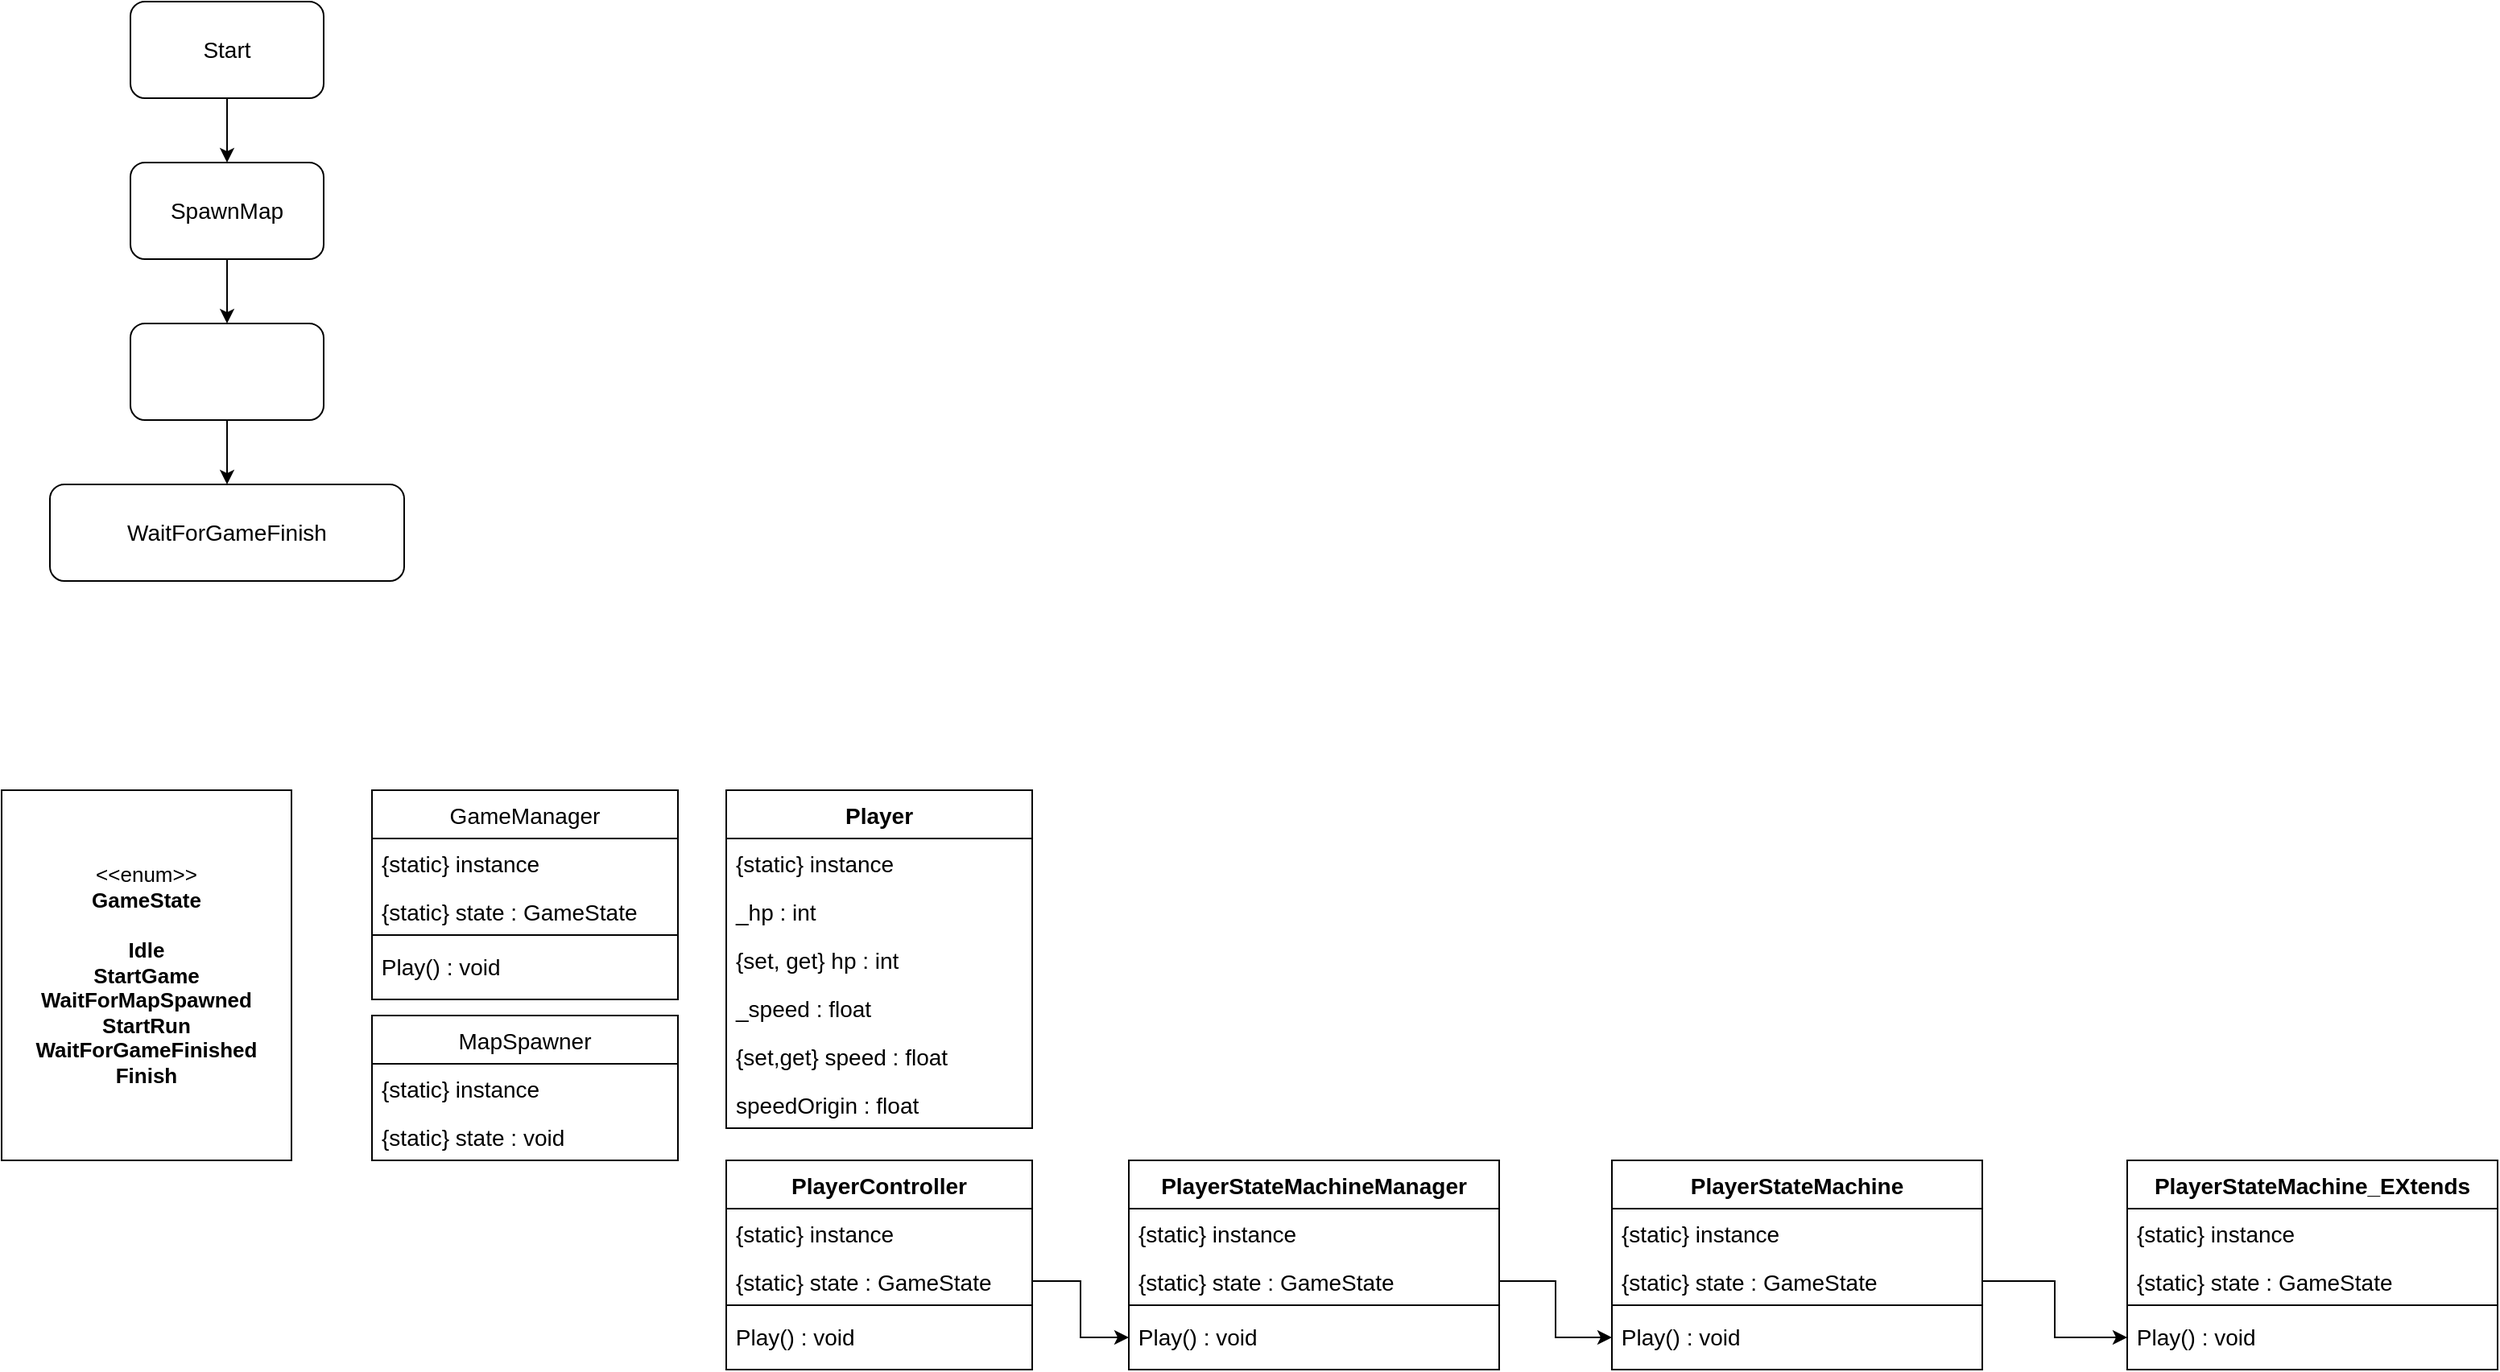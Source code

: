 <mxfile version="17.1.3" type="device"><diagram id="UzpEWvmC33Qu_8ggqmtD" name="Page-1"><mxGraphModel dx="1422" dy="794" grid="1" gridSize="10" guides="1" tooltips="1" connect="1" arrows="1" fold="1" page="1" pageScale="1" pageWidth="827" pageHeight="1169" math="0" shadow="0"><root><mxCell id="0"/><mxCell id="1" parent="0"/><mxCell id="mqjmCg_XAOJTJ-jLiXHg-5" value="" style="edgeStyle=orthogonalEdgeStyle;rounded=0;orthogonalLoop=1;jettySize=auto;html=1;fontSize=14;" edge="1" parent="1" source="mqjmCg_XAOJTJ-jLiXHg-1" target="mqjmCg_XAOJTJ-jLiXHg-2"><mxGeometry relative="1" as="geometry"/></mxCell><mxCell id="mqjmCg_XAOJTJ-jLiXHg-1" value="Start" style="rounded=1;whiteSpace=wrap;html=1;fontSize=14;" vertex="1" parent="1"><mxGeometry x="120" y="40" width="120" height="60" as="geometry"/></mxCell><mxCell id="mqjmCg_XAOJTJ-jLiXHg-6" value="" style="edgeStyle=orthogonalEdgeStyle;rounded=0;orthogonalLoop=1;jettySize=auto;html=1;fontSize=14;" edge="1" parent="1" source="mqjmCg_XAOJTJ-jLiXHg-2" target="mqjmCg_XAOJTJ-jLiXHg-3"><mxGeometry relative="1" as="geometry"/></mxCell><mxCell id="mqjmCg_XAOJTJ-jLiXHg-2" value="SpawnMap" style="rounded=1;whiteSpace=wrap;html=1;fontSize=14;" vertex="1" parent="1"><mxGeometry x="120" y="140" width="120" height="60" as="geometry"/></mxCell><mxCell id="mqjmCg_XAOJTJ-jLiXHg-7" value="" style="edgeStyle=orthogonalEdgeStyle;rounded=0;orthogonalLoop=1;jettySize=auto;html=1;fontSize=14;" edge="1" parent="1" source="mqjmCg_XAOJTJ-jLiXHg-3" target="mqjmCg_XAOJTJ-jLiXHg-4"><mxGeometry relative="1" as="geometry"/></mxCell><mxCell id="mqjmCg_XAOJTJ-jLiXHg-3" value="" style="rounded=1;whiteSpace=wrap;html=1;fontSize=14;" vertex="1" parent="1"><mxGeometry x="120" y="240" width="120" height="60" as="geometry"/></mxCell><mxCell id="mqjmCg_XAOJTJ-jLiXHg-4" value="WaitForGameFinish" style="rounded=1;whiteSpace=wrap;html=1;fontSize=14;" vertex="1" parent="1"><mxGeometry x="70" y="340" width="220" height="60" as="geometry"/></mxCell><mxCell id="mqjmCg_XAOJTJ-jLiXHg-12" value="&amp;lt;&amp;lt;enum&amp;gt;&amp;gt;&lt;br style=&quot;font-size: 13px;&quot;&gt;&lt;b style=&quot;font-size: 13px;&quot;&gt;GameState&lt;br style=&quot;font-size: 13px;&quot;&gt;&lt;br style=&quot;font-size: 13px;&quot;&gt;Idle&lt;br style=&quot;font-size: 13px;&quot;&gt;StartGame&lt;br style=&quot;font-size: 13px;&quot;&gt;WaitForMapSpawned&lt;br style=&quot;font-size: 13px;&quot;&gt;StartRun&lt;br style=&quot;font-size: 13px;&quot;&gt;WaitForGameFinished&lt;br style=&quot;font-size: 13px;&quot;&gt;Finish&lt;/b&gt;" style="rounded=0;whiteSpace=wrap;html=1;fontSize=13;" vertex="1" parent="1"><mxGeometry x="40" y="530" width="180" height="230" as="geometry"/></mxCell><mxCell id="mqjmCg_XAOJTJ-jLiXHg-14" value="GameManager" style="swimlane;fontStyle=0;childLayout=stackLayout;horizontal=1;startSize=30;horizontalStack=0;resizeParent=1;resizeParentMax=0;resizeLast=0;collapsible=1;marginBottom=0;fontSize=14;" vertex="1" parent="1"><mxGeometry x="270" y="530" width="190" height="90" as="geometry"/></mxCell><mxCell id="mqjmCg_XAOJTJ-jLiXHg-15" value="{static} instance" style="text;strokeColor=none;fillColor=none;align=left;verticalAlign=middle;spacingLeft=4;spacingRight=4;overflow=hidden;points=[[0,0.5],[1,0.5]];portConstraint=eastwest;rotatable=0;fontSize=14;" vertex="1" parent="mqjmCg_XAOJTJ-jLiXHg-14"><mxGeometry y="30" width="190" height="30" as="geometry"/></mxCell><mxCell id="mqjmCg_XAOJTJ-jLiXHg-16" value="{static} state : GameState" style="text;strokeColor=none;fillColor=none;align=left;verticalAlign=middle;spacingLeft=4;spacingRight=4;overflow=hidden;points=[[0,0.5],[1,0.5]];portConstraint=eastwest;rotatable=0;fontSize=14;" vertex="1" parent="mqjmCg_XAOJTJ-jLiXHg-14"><mxGeometry y="60" width="190" height="30" as="geometry"/></mxCell><mxCell id="mqjmCg_XAOJTJ-jLiXHg-19" value="&amp;nbsp;Play() : void" style="rounded=0;whiteSpace=wrap;html=1;fontSize=14;align=left;" vertex="1" parent="1"><mxGeometry x="270" y="620" width="190" height="40" as="geometry"/></mxCell><mxCell id="mqjmCg_XAOJTJ-jLiXHg-20" value="MapSpawner" style="swimlane;fontStyle=0;childLayout=stackLayout;horizontal=1;startSize=30;horizontalStack=0;resizeParent=1;resizeParentMax=0;resizeLast=0;collapsible=1;marginBottom=0;fontSize=14;" vertex="1" parent="1"><mxGeometry x="270" y="670" width="190" height="90" as="geometry"/></mxCell><mxCell id="mqjmCg_XAOJTJ-jLiXHg-21" value="{static} instance" style="text;strokeColor=none;fillColor=none;align=left;verticalAlign=middle;spacingLeft=4;spacingRight=4;overflow=hidden;points=[[0,0.5],[1,0.5]];portConstraint=eastwest;rotatable=0;fontSize=14;" vertex="1" parent="mqjmCg_XAOJTJ-jLiXHg-20"><mxGeometry y="30" width="190" height="30" as="geometry"/></mxCell><mxCell id="mqjmCg_XAOJTJ-jLiXHg-22" value="{static} state : void" style="text;strokeColor=none;fillColor=none;align=left;verticalAlign=middle;spacingLeft=4;spacingRight=4;overflow=hidden;points=[[0,0.5],[1,0.5]];portConstraint=eastwest;rotatable=0;fontSize=14;" vertex="1" parent="mqjmCg_XAOJTJ-jLiXHg-20"><mxGeometry y="60" width="190" height="30" as="geometry"/></mxCell><mxCell id="mqjmCg_XAOJTJ-jLiXHg-24" value="Player" style="swimlane;fontStyle=1;childLayout=stackLayout;horizontal=1;startSize=30;horizontalStack=0;resizeParent=1;resizeParentMax=0;resizeLast=0;collapsible=1;marginBottom=0;fontSize=14;" vertex="1" parent="1"><mxGeometry x="490" y="530" width="190" height="210" as="geometry"/></mxCell><mxCell id="mqjmCg_XAOJTJ-jLiXHg-25" value="{static} instance" style="text;strokeColor=none;fillColor=none;align=left;verticalAlign=middle;spacingLeft=4;spacingRight=4;overflow=hidden;points=[[0,0.5],[1,0.5]];portConstraint=eastwest;rotatable=0;fontSize=14;" vertex="1" parent="mqjmCg_XAOJTJ-jLiXHg-24"><mxGeometry y="30" width="190" height="30" as="geometry"/></mxCell><mxCell id="mqjmCg_XAOJTJ-jLiXHg-27" value="_hp : int" style="text;strokeColor=none;fillColor=none;align=left;verticalAlign=middle;spacingLeft=4;spacingRight=4;overflow=hidden;points=[[0,0.5],[1,0.5]];portConstraint=eastwest;rotatable=0;fontSize=14;" vertex="1" parent="mqjmCg_XAOJTJ-jLiXHg-24"><mxGeometry y="60" width="190" height="30" as="geometry"/></mxCell><mxCell id="mqjmCg_XAOJTJ-jLiXHg-26" value="{set, get} hp : int" style="text;strokeColor=none;fillColor=none;align=left;verticalAlign=middle;spacingLeft=4;spacingRight=4;overflow=hidden;points=[[0,0.5],[1,0.5]];portConstraint=eastwest;rotatable=0;fontSize=14;" vertex="1" parent="mqjmCg_XAOJTJ-jLiXHg-24"><mxGeometry y="90" width="190" height="30" as="geometry"/></mxCell><mxCell id="mqjmCg_XAOJTJ-jLiXHg-28" value="_speed : float" style="text;strokeColor=none;fillColor=none;align=left;verticalAlign=middle;spacingLeft=4;spacingRight=4;overflow=hidden;points=[[0,0.5],[1,0.5]];portConstraint=eastwest;rotatable=0;fontSize=14;" vertex="1" parent="mqjmCg_XAOJTJ-jLiXHg-24"><mxGeometry y="120" width="190" height="30" as="geometry"/></mxCell><mxCell id="mqjmCg_XAOJTJ-jLiXHg-29" value="{set,get} speed : float" style="text;strokeColor=none;fillColor=none;align=left;verticalAlign=middle;spacingLeft=4;spacingRight=4;overflow=hidden;points=[[0,0.5],[1,0.5]];portConstraint=eastwest;rotatable=0;fontSize=14;" vertex="1" parent="mqjmCg_XAOJTJ-jLiXHg-24"><mxGeometry y="150" width="190" height="30" as="geometry"/></mxCell><mxCell id="mqjmCg_XAOJTJ-jLiXHg-30" value="speedOrigin : float" style="text;strokeColor=none;fillColor=none;align=left;verticalAlign=middle;spacingLeft=4;spacingRight=4;overflow=hidden;points=[[0,0.5],[1,0.5]];portConstraint=eastwest;rotatable=0;fontSize=14;" vertex="1" parent="mqjmCg_XAOJTJ-jLiXHg-24"><mxGeometry y="180" width="190" height="30" as="geometry"/></mxCell><mxCell id="mqjmCg_XAOJTJ-jLiXHg-31" value="PlayerController" style="swimlane;fontStyle=1;childLayout=stackLayout;horizontal=1;startSize=30;horizontalStack=0;resizeParent=1;resizeParentMax=0;resizeLast=0;collapsible=1;marginBottom=0;fontSize=14;" vertex="1" parent="1"><mxGeometry x="490" y="760" width="190" height="90" as="geometry"/></mxCell><mxCell id="mqjmCg_XAOJTJ-jLiXHg-32" value="{static} instance" style="text;strokeColor=none;fillColor=none;align=left;verticalAlign=middle;spacingLeft=4;spacingRight=4;overflow=hidden;points=[[0,0.5],[1,0.5]];portConstraint=eastwest;rotatable=0;fontSize=14;" vertex="1" parent="mqjmCg_XAOJTJ-jLiXHg-31"><mxGeometry y="30" width="190" height="30" as="geometry"/></mxCell><mxCell id="mqjmCg_XAOJTJ-jLiXHg-33" value="{static} state : GameState" style="text;strokeColor=none;fillColor=none;align=left;verticalAlign=middle;spacingLeft=4;spacingRight=4;overflow=hidden;points=[[0,0.5],[1,0.5]];portConstraint=eastwest;rotatable=0;fontSize=14;" vertex="1" parent="mqjmCg_XAOJTJ-jLiXHg-31"><mxGeometry y="60" width="190" height="30" as="geometry"/></mxCell><mxCell id="mqjmCg_XAOJTJ-jLiXHg-34" value="&amp;nbsp;Play() : void" style="rounded=0;whiteSpace=wrap;html=1;fontSize=14;align=left;" vertex="1" parent="1"><mxGeometry x="490" y="850" width="190" height="40" as="geometry"/></mxCell><mxCell id="mqjmCg_XAOJTJ-jLiXHg-35" value="PlayerStateMachine" style="swimlane;fontStyle=1;childLayout=stackLayout;horizontal=1;startSize=30;horizontalStack=0;resizeParent=1;resizeParentMax=0;resizeLast=0;collapsible=1;marginBottom=0;fontSize=14;" vertex="1" parent="1"><mxGeometry x="1040" y="760" width="230" height="90" as="geometry"/></mxCell><mxCell id="mqjmCg_XAOJTJ-jLiXHg-36" value="{static} instance" style="text;strokeColor=none;fillColor=none;align=left;verticalAlign=middle;spacingLeft=4;spacingRight=4;overflow=hidden;points=[[0,0.5],[1,0.5]];portConstraint=eastwest;rotatable=0;fontSize=14;" vertex="1" parent="mqjmCg_XAOJTJ-jLiXHg-35"><mxGeometry y="30" width="230" height="30" as="geometry"/></mxCell><mxCell id="mqjmCg_XAOJTJ-jLiXHg-37" value="{static} state : GameState" style="text;strokeColor=none;fillColor=none;align=left;verticalAlign=middle;spacingLeft=4;spacingRight=4;overflow=hidden;points=[[0,0.5],[1,0.5]];portConstraint=eastwest;rotatable=0;fontSize=14;" vertex="1" parent="mqjmCg_XAOJTJ-jLiXHg-35"><mxGeometry y="60" width="230" height="30" as="geometry"/></mxCell><mxCell id="mqjmCg_XAOJTJ-jLiXHg-38" value="&amp;nbsp;Play() : void" style="rounded=0;whiteSpace=wrap;html=1;fontSize=14;align=left;" vertex="1" parent="1"><mxGeometry x="1040" y="850" width="230" height="40" as="geometry"/></mxCell><mxCell id="mqjmCg_XAOJTJ-jLiXHg-39" value="PlayerStateMachine_EXtends" style="swimlane;fontStyle=1;childLayout=stackLayout;horizontal=1;startSize=30;horizontalStack=0;resizeParent=1;resizeParentMax=0;resizeLast=0;collapsible=1;marginBottom=0;fontSize=14;" vertex="1" parent="1"><mxGeometry x="1360" y="760" width="230" height="90" as="geometry"/></mxCell><mxCell id="mqjmCg_XAOJTJ-jLiXHg-40" value="{static} instance" style="text;strokeColor=none;fillColor=none;align=left;verticalAlign=middle;spacingLeft=4;spacingRight=4;overflow=hidden;points=[[0,0.5],[1,0.5]];portConstraint=eastwest;rotatable=0;fontSize=14;" vertex="1" parent="mqjmCg_XAOJTJ-jLiXHg-39"><mxGeometry y="30" width="230" height="30" as="geometry"/></mxCell><mxCell id="mqjmCg_XAOJTJ-jLiXHg-41" value="{static} state : GameState" style="text;strokeColor=none;fillColor=none;align=left;verticalAlign=middle;spacingLeft=4;spacingRight=4;overflow=hidden;points=[[0,0.5],[1,0.5]];portConstraint=eastwest;rotatable=0;fontSize=14;" vertex="1" parent="mqjmCg_XAOJTJ-jLiXHg-39"><mxGeometry y="60" width="230" height="30" as="geometry"/></mxCell><mxCell id="mqjmCg_XAOJTJ-jLiXHg-42" value="&amp;nbsp;Play() : void" style="rounded=0;whiteSpace=wrap;html=1;fontSize=14;align=left;" vertex="1" parent="1"><mxGeometry x="1360" y="850" width="230" height="40" as="geometry"/></mxCell><mxCell id="mqjmCg_XAOJTJ-jLiXHg-43" value="PlayerStateMachineManager" style="swimlane;fontStyle=1;childLayout=stackLayout;horizontal=1;startSize=30;horizontalStack=0;resizeParent=1;resizeParentMax=0;resizeLast=0;collapsible=1;marginBottom=0;fontSize=14;" vertex="1" parent="1"><mxGeometry x="740" y="760" width="230" height="90" as="geometry"/></mxCell><mxCell id="mqjmCg_XAOJTJ-jLiXHg-44" value="{static} instance" style="text;strokeColor=none;fillColor=none;align=left;verticalAlign=middle;spacingLeft=4;spacingRight=4;overflow=hidden;points=[[0,0.5],[1,0.5]];portConstraint=eastwest;rotatable=0;fontSize=14;" vertex="1" parent="mqjmCg_XAOJTJ-jLiXHg-43"><mxGeometry y="30" width="230" height="30" as="geometry"/></mxCell><mxCell id="mqjmCg_XAOJTJ-jLiXHg-45" value="{static} state : GameState" style="text;strokeColor=none;fillColor=none;align=left;verticalAlign=middle;spacingLeft=4;spacingRight=4;overflow=hidden;points=[[0,0.5],[1,0.5]];portConstraint=eastwest;rotatable=0;fontSize=14;" vertex="1" parent="mqjmCg_XAOJTJ-jLiXHg-43"><mxGeometry y="60" width="230" height="30" as="geometry"/></mxCell><mxCell id="mqjmCg_XAOJTJ-jLiXHg-46" value="&amp;nbsp;Play() : void" style="rounded=0;whiteSpace=wrap;html=1;fontSize=14;align=left;" vertex="1" parent="1"><mxGeometry x="740" y="850" width="230" height="40" as="geometry"/></mxCell><mxCell id="mqjmCg_XAOJTJ-jLiXHg-49" value="" style="edgeStyle=orthogonalEdgeStyle;rounded=0;orthogonalLoop=1;jettySize=auto;html=1;fontSize=14;" edge="1" parent="1" source="mqjmCg_XAOJTJ-jLiXHg-33" target="mqjmCg_XAOJTJ-jLiXHg-46"><mxGeometry relative="1" as="geometry"/></mxCell><mxCell id="mqjmCg_XAOJTJ-jLiXHg-51" value="" style="edgeStyle=orthogonalEdgeStyle;rounded=0;orthogonalLoop=1;jettySize=auto;html=1;fontSize=14;" edge="1" parent="1" source="mqjmCg_XAOJTJ-jLiXHg-45" target="mqjmCg_XAOJTJ-jLiXHg-38"><mxGeometry relative="1" as="geometry"/></mxCell><mxCell id="mqjmCg_XAOJTJ-jLiXHg-52" value="" style="edgeStyle=orthogonalEdgeStyle;rounded=0;orthogonalLoop=1;jettySize=auto;html=1;fontSize=14;" edge="1" parent="1" source="mqjmCg_XAOJTJ-jLiXHg-37" target="mqjmCg_XAOJTJ-jLiXHg-42"><mxGeometry relative="1" as="geometry"/></mxCell></root></mxGraphModel></diagram></mxfile>